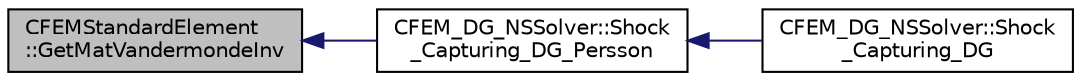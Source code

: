 digraph "CFEMStandardElement::GetMatVandermondeInv"
{
  edge [fontname="Helvetica",fontsize="10",labelfontname="Helvetica",labelfontsize="10"];
  node [fontname="Helvetica",fontsize="10",shape=record];
  rankdir="LR";
  Node102 [label="CFEMStandardElement\l::GetMatVandermondeInv",height=0.2,width=0.4,color="black", fillcolor="grey75", style="filled", fontcolor="black"];
  Node102 -> Node103 [dir="back",color="midnightblue",fontsize="10",style="solid",fontname="Helvetica"];
  Node103 [label="CFEM_DG_NSSolver::Shock\l_Capturing_DG_Persson",height=0.2,width=0.4,color="black", fillcolor="white", style="filled",URL="$class_c_f_e_m___d_g___n_s_solver.html#a04fa3111afb642b208d97efe113ff1cf",tooltip="Per-Olof Persson&#39;s method for capturing shock in DG. "];
  Node103 -> Node104 [dir="back",color="midnightblue",fontsize="10",style="solid",fontname="Helvetica"];
  Node104 [label="CFEM_DG_NSSolver::Shock\l_Capturing_DG",height=0.2,width=0.4,color="black", fillcolor="white", style="filled",URL="$class_c_f_e_m___d_g___n_s_solver.html#a6c6944d7036c9cb3e9664f938543b52b",tooltip="Compute the artificial viscosity for shock capturing in DG. "];
}
